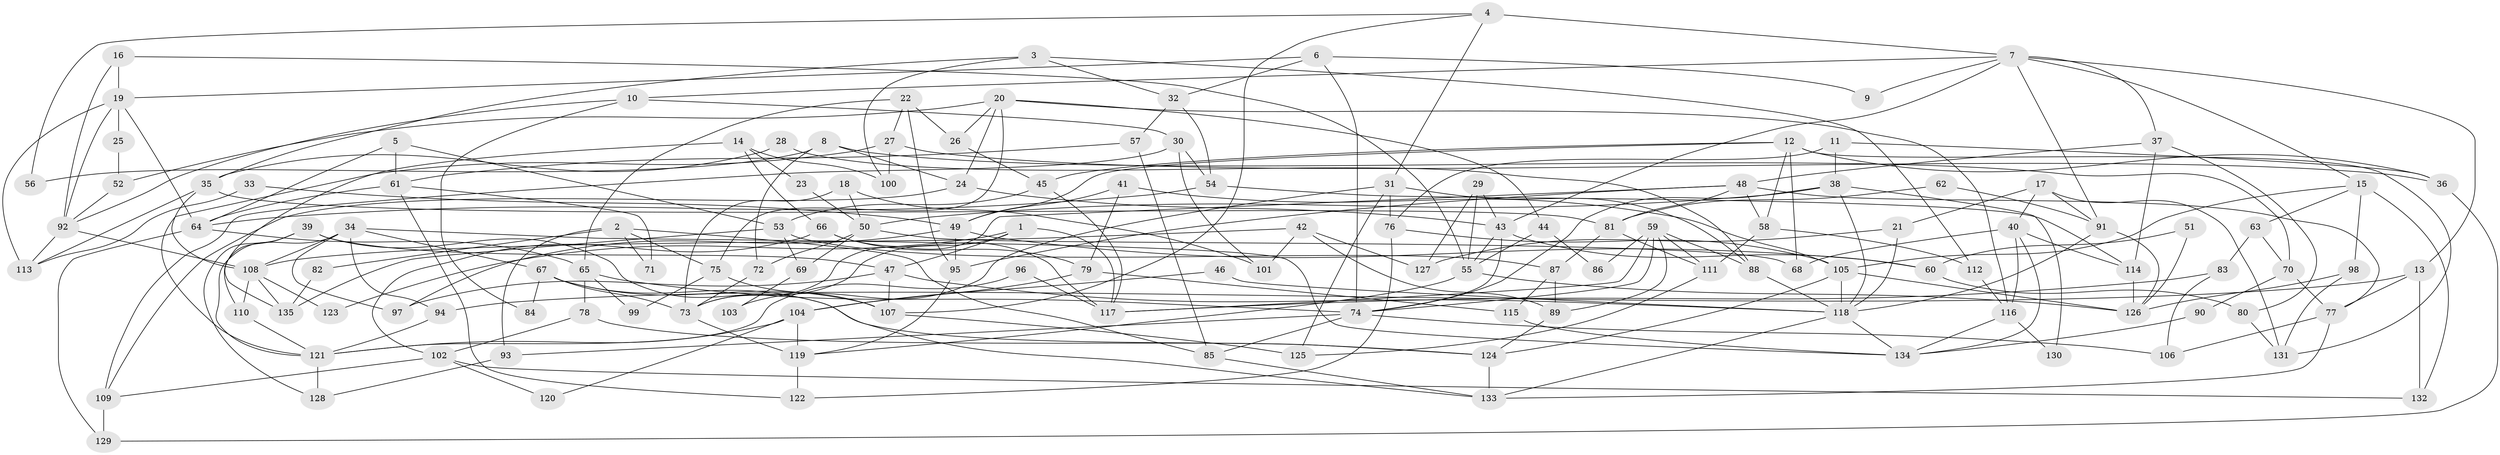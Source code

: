 // coarse degree distribution, {5: 0.1111111111111111, 21: 0.018518518518518517, 3: 0.1111111111111111, 7: 0.05555555555555555, 10: 0.05555555555555555, 2: 0.14814814814814814, 4: 0.09259259259259259, 11: 0.037037037037037035, 8: 0.18518518518518517, 6: 0.1111111111111111, 14: 0.037037037037037035, 9: 0.037037037037037035}
// Generated by graph-tools (version 1.1) at 2025/51/03/04/25 22:51:15]
// undirected, 135 vertices, 270 edges
graph export_dot {
  node [color=gray90,style=filled];
  1;
  2;
  3;
  4;
  5;
  6;
  7;
  8;
  9;
  10;
  11;
  12;
  13;
  14;
  15;
  16;
  17;
  18;
  19;
  20;
  21;
  22;
  23;
  24;
  25;
  26;
  27;
  28;
  29;
  30;
  31;
  32;
  33;
  34;
  35;
  36;
  37;
  38;
  39;
  40;
  41;
  42;
  43;
  44;
  45;
  46;
  47;
  48;
  49;
  50;
  51;
  52;
  53;
  54;
  55;
  56;
  57;
  58;
  59;
  60;
  61;
  62;
  63;
  64;
  65;
  66;
  67;
  68;
  69;
  70;
  71;
  72;
  73;
  74;
  75;
  76;
  77;
  78;
  79;
  80;
  81;
  82;
  83;
  84;
  85;
  86;
  87;
  88;
  89;
  90;
  91;
  92;
  93;
  94;
  95;
  96;
  97;
  98;
  99;
  100;
  101;
  102;
  103;
  104;
  105;
  106;
  107;
  108;
  109;
  110;
  111;
  112;
  113;
  114;
  115;
  116;
  117;
  118;
  119;
  120;
  121;
  122;
  123;
  124;
  125;
  126;
  127;
  128;
  129;
  130;
  131;
  132;
  133;
  134;
  135;
  1 -- 73;
  1 -- 117;
  1 -- 47;
  1 -- 123;
  2 -- 75;
  2 -- 85;
  2 -- 71;
  2 -- 82;
  2 -- 93;
  3 -- 32;
  3 -- 35;
  3 -- 100;
  3 -- 112;
  4 -- 7;
  4 -- 107;
  4 -- 31;
  4 -- 56;
  5 -- 61;
  5 -- 64;
  5 -- 53;
  6 -- 74;
  6 -- 19;
  6 -- 9;
  6 -- 32;
  7 -- 37;
  7 -- 91;
  7 -- 9;
  7 -- 10;
  7 -- 13;
  7 -- 15;
  7 -- 43;
  8 -- 72;
  8 -- 24;
  8 -- 56;
  8 -- 70;
  10 -- 92;
  10 -- 30;
  10 -- 84;
  11 -- 38;
  11 -- 36;
  11 -- 76;
  12 -- 45;
  12 -- 58;
  12 -- 36;
  12 -- 49;
  12 -- 68;
  12 -- 131;
  13 -- 77;
  13 -- 94;
  13 -- 132;
  14 -- 66;
  14 -- 135;
  14 -- 23;
  14 -- 100;
  15 -- 105;
  15 -- 63;
  15 -- 98;
  15 -- 132;
  16 -- 92;
  16 -- 55;
  16 -- 19;
  17 -- 91;
  17 -- 131;
  17 -- 21;
  17 -- 40;
  18 -- 101;
  18 -- 50;
  18 -- 73;
  19 -- 64;
  19 -- 25;
  19 -- 92;
  19 -- 113;
  20 -- 116;
  20 -- 24;
  20 -- 26;
  20 -- 44;
  20 -- 52;
  20 -- 75;
  21 -- 118;
  21 -- 127;
  22 -- 95;
  22 -- 65;
  22 -- 26;
  22 -- 27;
  23 -- 50;
  24 -- 43;
  24 -- 109;
  25 -- 52;
  26 -- 45;
  27 -- 100;
  27 -- 36;
  27 -- 121;
  28 -- 88;
  28 -- 35;
  29 -- 55;
  29 -- 127;
  29 -- 43;
  30 -- 109;
  30 -- 54;
  30 -- 101;
  31 -- 76;
  31 -- 88;
  31 -- 103;
  31 -- 125;
  32 -- 54;
  32 -- 57;
  33 -- 49;
  33 -- 113;
  34 -- 134;
  34 -- 94;
  34 -- 67;
  34 -- 97;
  34 -- 108;
  34 -- 121;
  35 -- 113;
  35 -- 81;
  35 -- 108;
  36 -- 129;
  37 -- 114;
  37 -- 48;
  37 -- 80;
  38 -- 74;
  38 -- 118;
  38 -- 50;
  38 -- 130;
  39 -- 47;
  39 -- 110;
  39 -- 128;
  39 -- 133;
  40 -- 134;
  40 -- 68;
  40 -- 114;
  40 -- 116;
  41 -- 105;
  41 -- 49;
  41 -- 79;
  42 -- 89;
  42 -- 108;
  42 -- 101;
  42 -- 127;
  43 -- 55;
  43 -- 60;
  43 -- 74;
  44 -- 55;
  44 -- 86;
  45 -- 117;
  45 -- 53;
  46 -- 118;
  46 -- 104;
  47 -- 107;
  47 -- 97;
  47 -- 118;
  48 -- 73;
  48 -- 58;
  48 -- 77;
  48 -- 81;
  48 -- 95;
  49 -- 97;
  49 -- 60;
  49 -- 95;
  50 -- 68;
  50 -- 69;
  50 -- 72;
  51 -- 60;
  51 -- 126;
  52 -- 92;
  53 -- 69;
  53 -- 87;
  53 -- 135;
  54 -- 114;
  54 -- 64;
  55 -- 126;
  55 -- 119;
  57 -- 85;
  57 -- 61;
  58 -- 111;
  58 -- 112;
  59 -- 74;
  59 -- 88;
  59 -- 86;
  59 -- 89;
  59 -- 111;
  59 -- 117;
  60 -- 80;
  61 -- 122;
  61 -- 64;
  61 -- 71;
  62 -- 91;
  62 -- 81;
  63 -- 70;
  63 -- 83;
  64 -- 65;
  64 -- 129;
  65 -- 74;
  65 -- 78;
  65 -- 99;
  66 -- 102;
  66 -- 79;
  66 -- 117;
  67 -- 73;
  67 -- 84;
  67 -- 107;
  67 -- 124;
  69 -- 103;
  70 -- 77;
  70 -- 90;
  72 -- 73;
  73 -- 119;
  74 -- 93;
  74 -- 85;
  74 -- 106;
  75 -- 107;
  75 -- 99;
  76 -- 105;
  76 -- 122;
  77 -- 106;
  77 -- 133;
  78 -- 124;
  78 -- 102;
  79 -- 104;
  79 -- 115;
  80 -- 131;
  81 -- 87;
  81 -- 111;
  82 -- 135;
  83 -- 117;
  83 -- 106;
  85 -- 133;
  87 -- 89;
  87 -- 115;
  88 -- 118;
  89 -- 124;
  90 -- 134;
  91 -- 126;
  91 -- 118;
  92 -- 108;
  92 -- 113;
  93 -- 128;
  94 -- 121;
  95 -- 119;
  96 -- 121;
  96 -- 117;
  98 -- 131;
  98 -- 126;
  102 -- 132;
  102 -- 109;
  102 -- 120;
  104 -- 121;
  104 -- 119;
  104 -- 120;
  105 -- 118;
  105 -- 124;
  105 -- 126;
  107 -- 125;
  108 -- 110;
  108 -- 123;
  108 -- 135;
  109 -- 129;
  110 -- 121;
  111 -- 125;
  112 -- 116;
  114 -- 126;
  115 -- 134;
  116 -- 134;
  116 -- 130;
  118 -- 133;
  118 -- 134;
  119 -- 122;
  121 -- 128;
  124 -- 133;
}
